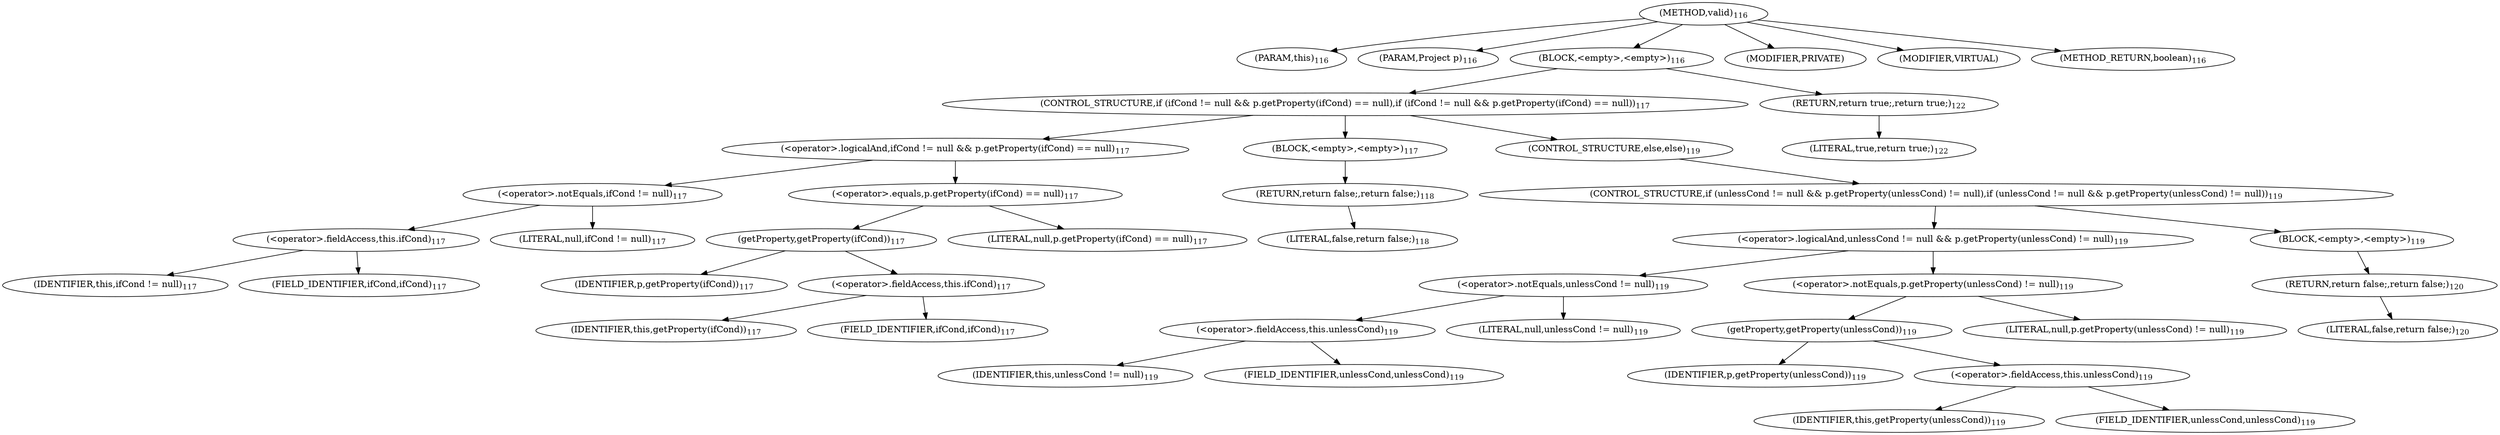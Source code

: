 digraph "valid" {  
"178" [label = <(METHOD,valid)<SUB>116</SUB>> ]
"179" [label = <(PARAM,this)<SUB>116</SUB>> ]
"180" [label = <(PARAM,Project p)<SUB>116</SUB>> ]
"181" [label = <(BLOCK,&lt;empty&gt;,&lt;empty&gt;)<SUB>116</SUB>> ]
"182" [label = <(CONTROL_STRUCTURE,if (ifCond != null &amp;&amp; p.getProperty(ifCond) == null),if (ifCond != null &amp;&amp; p.getProperty(ifCond) == null))<SUB>117</SUB>> ]
"183" [label = <(&lt;operator&gt;.logicalAnd,ifCond != null &amp;&amp; p.getProperty(ifCond) == null)<SUB>117</SUB>> ]
"184" [label = <(&lt;operator&gt;.notEquals,ifCond != null)<SUB>117</SUB>> ]
"185" [label = <(&lt;operator&gt;.fieldAccess,this.ifCond)<SUB>117</SUB>> ]
"186" [label = <(IDENTIFIER,this,ifCond != null)<SUB>117</SUB>> ]
"187" [label = <(FIELD_IDENTIFIER,ifCond,ifCond)<SUB>117</SUB>> ]
"188" [label = <(LITERAL,null,ifCond != null)<SUB>117</SUB>> ]
"189" [label = <(&lt;operator&gt;.equals,p.getProperty(ifCond) == null)<SUB>117</SUB>> ]
"190" [label = <(getProperty,getProperty(ifCond))<SUB>117</SUB>> ]
"191" [label = <(IDENTIFIER,p,getProperty(ifCond))<SUB>117</SUB>> ]
"192" [label = <(&lt;operator&gt;.fieldAccess,this.ifCond)<SUB>117</SUB>> ]
"193" [label = <(IDENTIFIER,this,getProperty(ifCond))<SUB>117</SUB>> ]
"194" [label = <(FIELD_IDENTIFIER,ifCond,ifCond)<SUB>117</SUB>> ]
"195" [label = <(LITERAL,null,p.getProperty(ifCond) == null)<SUB>117</SUB>> ]
"196" [label = <(BLOCK,&lt;empty&gt;,&lt;empty&gt;)<SUB>117</SUB>> ]
"197" [label = <(RETURN,return false;,return false;)<SUB>118</SUB>> ]
"198" [label = <(LITERAL,false,return false;)<SUB>118</SUB>> ]
"199" [label = <(CONTROL_STRUCTURE,else,else)<SUB>119</SUB>> ]
"200" [label = <(CONTROL_STRUCTURE,if (unlessCond != null &amp;&amp; p.getProperty(unlessCond) != null),if (unlessCond != null &amp;&amp; p.getProperty(unlessCond) != null))<SUB>119</SUB>> ]
"201" [label = <(&lt;operator&gt;.logicalAnd,unlessCond != null &amp;&amp; p.getProperty(unlessCond) != null)<SUB>119</SUB>> ]
"202" [label = <(&lt;operator&gt;.notEquals,unlessCond != null)<SUB>119</SUB>> ]
"203" [label = <(&lt;operator&gt;.fieldAccess,this.unlessCond)<SUB>119</SUB>> ]
"204" [label = <(IDENTIFIER,this,unlessCond != null)<SUB>119</SUB>> ]
"205" [label = <(FIELD_IDENTIFIER,unlessCond,unlessCond)<SUB>119</SUB>> ]
"206" [label = <(LITERAL,null,unlessCond != null)<SUB>119</SUB>> ]
"207" [label = <(&lt;operator&gt;.notEquals,p.getProperty(unlessCond) != null)<SUB>119</SUB>> ]
"208" [label = <(getProperty,getProperty(unlessCond))<SUB>119</SUB>> ]
"209" [label = <(IDENTIFIER,p,getProperty(unlessCond))<SUB>119</SUB>> ]
"210" [label = <(&lt;operator&gt;.fieldAccess,this.unlessCond)<SUB>119</SUB>> ]
"211" [label = <(IDENTIFIER,this,getProperty(unlessCond))<SUB>119</SUB>> ]
"212" [label = <(FIELD_IDENTIFIER,unlessCond,unlessCond)<SUB>119</SUB>> ]
"213" [label = <(LITERAL,null,p.getProperty(unlessCond) != null)<SUB>119</SUB>> ]
"214" [label = <(BLOCK,&lt;empty&gt;,&lt;empty&gt;)<SUB>119</SUB>> ]
"215" [label = <(RETURN,return false;,return false;)<SUB>120</SUB>> ]
"216" [label = <(LITERAL,false,return false;)<SUB>120</SUB>> ]
"217" [label = <(RETURN,return true;,return true;)<SUB>122</SUB>> ]
"218" [label = <(LITERAL,true,return true;)<SUB>122</SUB>> ]
"219" [label = <(MODIFIER,PRIVATE)> ]
"220" [label = <(MODIFIER,VIRTUAL)> ]
"221" [label = <(METHOD_RETURN,boolean)<SUB>116</SUB>> ]
  "178" -> "179" 
  "178" -> "180" 
  "178" -> "181" 
  "178" -> "219" 
  "178" -> "220" 
  "178" -> "221" 
  "181" -> "182" 
  "181" -> "217" 
  "182" -> "183" 
  "182" -> "196" 
  "182" -> "199" 
  "183" -> "184" 
  "183" -> "189" 
  "184" -> "185" 
  "184" -> "188" 
  "185" -> "186" 
  "185" -> "187" 
  "189" -> "190" 
  "189" -> "195" 
  "190" -> "191" 
  "190" -> "192" 
  "192" -> "193" 
  "192" -> "194" 
  "196" -> "197" 
  "197" -> "198" 
  "199" -> "200" 
  "200" -> "201" 
  "200" -> "214" 
  "201" -> "202" 
  "201" -> "207" 
  "202" -> "203" 
  "202" -> "206" 
  "203" -> "204" 
  "203" -> "205" 
  "207" -> "208" 
  "207" -> "213" 
  "208" -> "209" 
  "208" -> "210" 
  "210" -> "211" 
  "210" -> "212" 
  "214" -> "215" 
  "215" -> "216" 
  "217" -> "218" 
}
